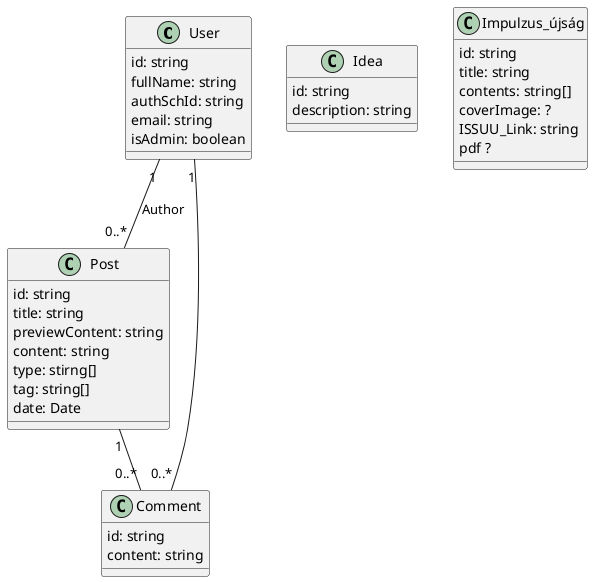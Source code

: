 @startuml impulzus

class User {
    id: string
    fullName: string
    authSchId: string
    email: string
    isAdmin: boolean
}
class Post {
    id: string
    title: string
    previewContent: string
    content: string
    type: stirng[]
    tag: string[]
    date: Date
}

class Comment {
    id: string
    content: string
}

User "1" -- "0..*" Post: Author
User "1" -- "0..*" Comment
Post "1" -- "0..*" Comment

class Idea {
    id: string
    description: string
}

class Impulzus_újság {
    id: string
    title: string
    contents: string[]
    coverImage: ?
    ISSUU_Link: string
    pdf ?
}

@enduml
